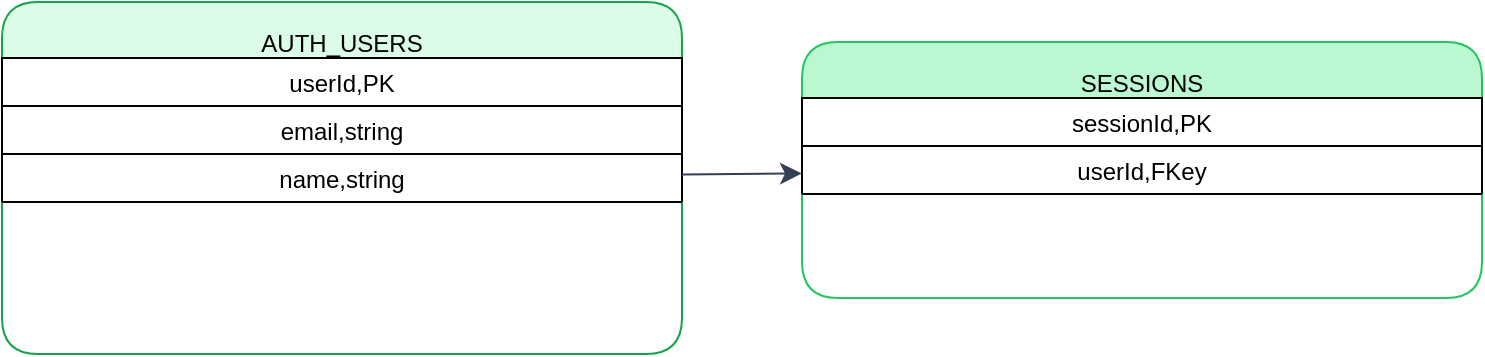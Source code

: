 <mxfile version="22.1.0">
  <diagram id="er-auth" name="Auth ER">
    <mxGraphModel dx="1600" dy="900" grid="1" gridSize="10" guides="1" tooltips="1" connect="1" arrows="1" fold="1" page="1" pageScale="1" pageWidth="1920" pageHeight="1080" math="0" shadow="0">
      <root>
        <mxCell id="0"/>
        <mxCell id="1" parent="0"/>
        <mxCell id="tbl-users" value="AUTH_USERS" style="shape=table;container=1;childLayout=tableLayout;strokeColor=#16a34a;fillColor=#dcfce7;rounded=1;" vertex="1" parent="1">
          <mxGeometry x="240" y="180" width="340" height="176" as="geometry"/>
        </mxCell>
        <mxCell id="users-id" value="userId,PK" style="shape=tableRow;" vertex="1" parent="tbl-users"><mxGeometry x="0" y="28" width="340" height="24" as="geometry"/></mxCell>
        <mxCell id="users-email" value="email,string" style="shape=tableRow;" vertex="1" parent="tbl-users"><mxGeometry x="0" y="52" width="340" height="24" as="geometry"/></mxCell>
        <mxCell id="users-name" value="name,string" style="shape=tableRow;" vertex="1" parent="tbl-users"><mxGeometry x="0" y="76" width="340" height="24" as="geometry"/></mxCell>
        <mxCell id="tbl-sessions" value="SESSIONS" style="shape=table;container=1;childLayout=tableLayout;strokeColor=#22c55e;fillColor=#bbf7d0;rounded=1;" vertex="1" parent="1">
          <mxGeometry x="640" y="200" width="340" height="128" as="geometry"/>
        </mxCell>
        <mxCell id="sessions-id" value="sessionId,PK" style="shape=tableRow;" vertex="1" parent="tbl-sessions"><mxGeometry x="0" y="28" width="340" height="24" as="geometry"/></mxCell>
        <mxCell id="sessions-user" value="userId,FKey" style="shape=tableRow;" vertex="1" parent="tbl-sessions"><mxGeometry x="0" y="52" width="340" height="24" as="geometry"/></mxCell>
        <mxCell id="edge-users-sessions" edge="1" parent="1" source="tbl-users" target="tbl-sessions" style="endArrow=classic;strokeColor=#334155;endSize=8;">
          <mxGeometry relative="1" as="geometry"/>
        </mxCell>
      </root>
    </mxGraphModel>
  </diagram>
</mxfile>
